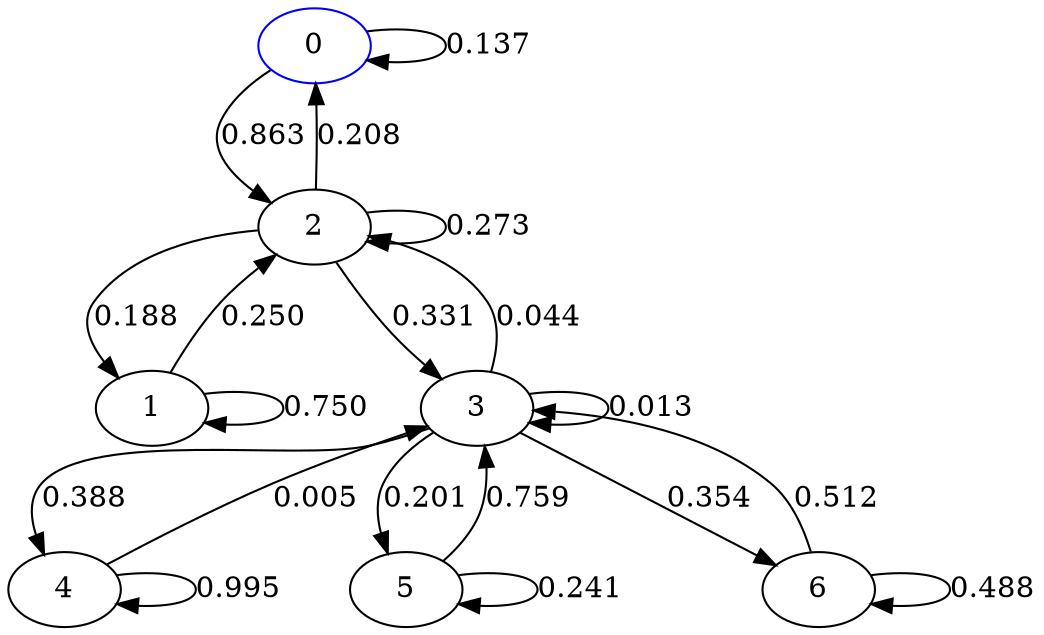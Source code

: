 digraph "" {
	graph [len=4,
		nodesep=0.5
	];
	0	[color=blue];
	0 -> 0	[label=0.137,
		len=2,
		weight=1];
	0 -> 2	[label=0.863,
		len=2,
		weight=1];
	1 -> 1	[label=0.750,
		len=2,
		weight=1];
	1 -> 2	[label=0.250,
		len=2,
		weight=1];
	2 -> 0	[label=0.208,
		len=2,
		weight=1];
	2 -> 1	[label=0.188,
		len=2,
		weight=1];
	2 -> 2	[label=0.273,
		len=2,
		weight=1];
	2 -> 3	[label=0.331,
		len=2,
		weight=1];
	3 -> 2	[label=0.044,
		len=2,
		weight=1];
	3 -> 3	[label=0.013,
		len=2,
		weight=1];
	3 -> 4	[label=0.388,
		len=2,
		weight=1];
	3 -> 5	[label=0.201,
		len=2,
		weight=1];
	3 -> 6	[label=0.354,
		len=2,
		weight=1];
	4 -> 3	[label=0.005,
		len=2,
		weight=1];
	4 -> 4	[label=0.995,
		len=2,
		weight=1];
	5 -> 3	[label=0.759,
		len=2,
		weight=1];
	5 -> 5	[label=0.241,
		len=2,
		weight=1];
	6 -> 3	[label=0.512,
		len=2,
		weight=1];
	6 -> 6	[label=0.488,
		len=2,
		weight=1];
}

